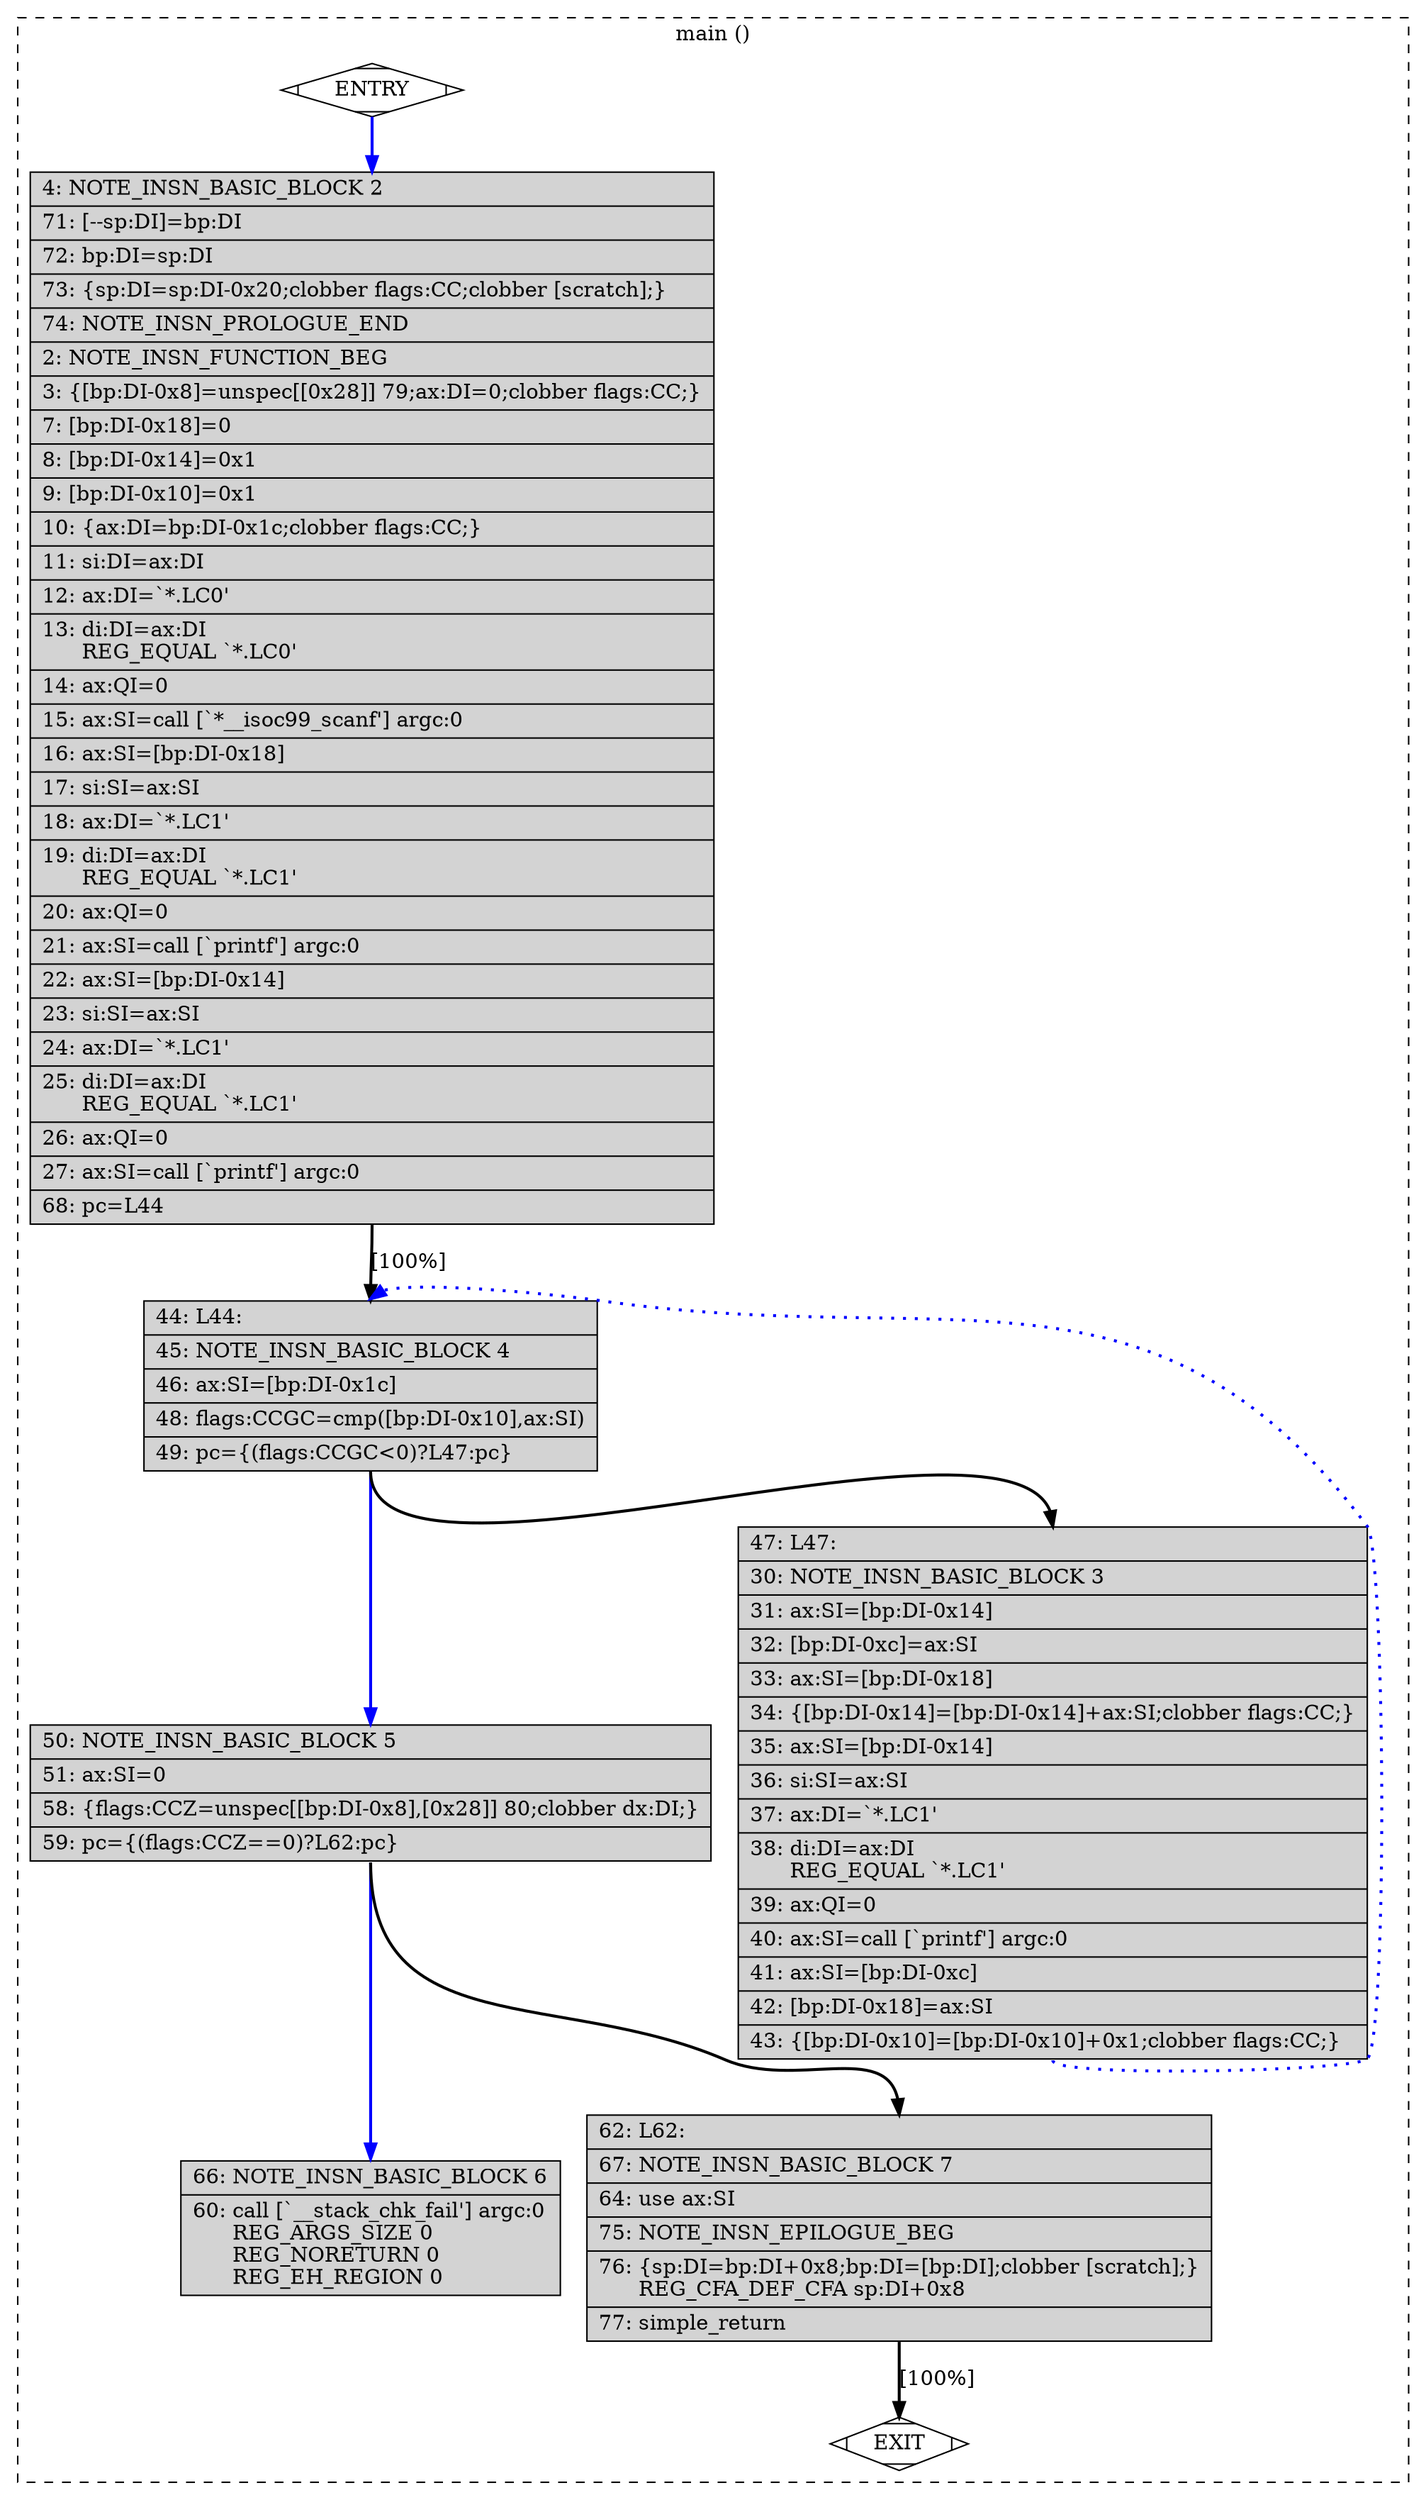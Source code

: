 digraph "a-fibo.c.305r.jump2" {
overlap=false;
subgraph "cluster_main" {
	style="dashed";
	color="black";
	label="main ()";
	fn_0_basic_block_0 [shape=Mdiamond,style=filled,fillcolor=white,label="ENTRY"];

	fn_0_basic_block_2 [shape=record,style=filled,fillcolor=lightgrey,label="{\ \ \ \ 4:\ NOTE_INSN_BASIC_BLOCK\ 2\l\
|\ \ \ 71:\ [--sp:DI]=bp:DI\l\
|\ \ \ 72:\ bp:DI=sp:DI\l\
|\ \ \ 73:\ \{sp:DI=sp:DI-0x20;clobber\ flags:CC;clobber\ [scratch];\}\l\
|\ \ \ 74:\ NOTE_INSN_PROLOGUE_END\l\
|\ \ \ \ 2:\ NOTE_INSN_FUNCTION_BEG\l\
|\ \ \ \ 3:\ \{[bp:DI-0x8]=unspec[[0x28]]\ 79;ax:DI=0;clobber\ flags:CC;\}\l\
|\ \ \ \ 7:\ [bp:DI-0x18]=0\l\
|\ \ \ \ 8:\ [bp:DI-0x14]=0x1\l\
|\ \ \ \ 9:\ [bp:DI-0x10]=0x1\l\
|\ \ \ 10:\ \{ax:DI=bp:DI-0x1c;clobber\ flags:CC;\}\l\
|\ \ \ 11:\ si:DI=ax:DI\l\
|\ \ \ 12:\ ax:DI=`*.LC0'\l\
|\ \ \ 13:\ di:DI=ax:DI\l\
\ \ \ \ \ \ REG_EQUAL\ `*.LC0'\l\
|\ \ \ 14:\ ax:QI=0\l\
|\ \ \ 15:\ ax:SI=call\ [`*__isoc99_scanf']\ argc:0\l\
|\ \ \ 16:\ ax:SI=[bp:DI-0x18]\l\
|\ \ \ 17:\ si:SI=ax:SI\l\
|\ \ \ 18:\ ax:DI=`*.LC1'\l\
|\ \ \ 19:\ di:DI=ax:DI\l\
\ \ \ \ \ \ REG_EQUAL\ `*.LC1'\l\
|\ \ \ 20:\ ax:QI=0\l\
|\ \ \ 21:\ ax:SI=call\ [`printf']\ argc:0\l\
|\ \ \ 22:\ ax:SI=[bp:DI-0x14]\l\
|\ \ \ 23:\ si:SI=ax:SI\l\
|\ \ \ 24:\ ax:DI=`*.LC1'\l\
|\ \ \ 25:\ di:DI=ax:DI\l\
\ \ \ \ \ \ REG_EQUAL\ `*.LC1'\l\
|\ \ \ 26:\ ax:QI=0\l\
|\ \ \ 27:\ ax:SI=call\ [`printf']\ argc:0\l\
|\ \ \ 68:\ pc=L44\l\
}"];

	fn_0_basic_block_4 [shape=record,style=filled,fillcolor=lightgrey,label="{\ \ \ 44:\ L44:\l\
|\ \ \ 45:\ NOTE_INSN_BASIC_BLOCK\ 4\l\
|\ \ \ 46:\ ax:SI=[bp:DI-0x1c]\l\
|\ \ \ 48:\ flags:CCGC=cmp([bp:DI-0x10],ax:SI)\l\
|\ \ \ 49:\ pc=\{(flags:CCGC\<0)?L47:pc\}\l\
}"];

	fn_0_basic_block_5 [shape=record,style=filled,fillcolor=lightgrey,label="{\ \ \ 50:\ NOTE_INSN_BASIC_BLOCK\ 5\l\
|\ \ \ 51:\ ax:SI=0\l\
|\ \ \ 58:\ \{flags:CCZ=unspec[[bp:DI-0x8],[0x28]]\ 80;clobber\ dx:DI;\}\l\
|\ \ \ 59:\ pc=\{(flags:CCZ==0)?L62:pc\}\l\
}"];

	fn_0_basic_block_6 [shape=record,style=filled,fillcolor=lightgrey,label="{\ \ \ 66:\ NOTE_INSN_BASIC_BLOCK\ 6\l\
|\ \ \ 60:\ call\ [`__stack_chk_fail']\ argc:0\l\
\ \ \ \ \ \ REG_ARGS_SIZE\ 0\l\
\ \ \ \ \ \ REG_NORETURN\ 0\l\
\ \ \ \ \ \ REG_EH_REGION\ 0\l\
}"];

	fn_0_basic_block_7 [shape=record,style=filled,fillcolor=lightgrey,label="{\ \ \ 62:\ L62:\l\
|\ \ \ 67:\ NOTE_INSN_BASIC_BLOCK\ 7\l\
|\ \ \ 64:\ use\ ax:SI\l\
|\ \ \ 75:\ NOTE_INSN_EPILOGUE_BEG\l\
|\ \ \ 76:\ \{sp:DI=bp:DI+0x8;bp:DI=[bp:DI];clobber\ [scratch];\}\l\
\ \ \ \ \ \ REG_CFA_DEF_CFA\ sp:DI+0x8\l\
|\ \ \ 77:\ simple_return\l\
}"];

	fn_0_basic_block_3 [shape=record,style=filled,fillcolor=lightgrey,label="{\ \ \ 47:\ L47:\l\
|\ \ \ 30:\ NOTE_INSN_BASIC_BLOCK\ 3\l\
|\ \ \ 31:\ ax:SI=[bp:DI-0x14]\l\
|\ \ \ 32:\ [bp:DI-0xc]=ax:SI\l\
|\ \ \ 33:\ ax:SI=[bp:DI-0x18]\l\
|\ \ \ 34:\ \{[bp:DI-0x14]=[bp:DI-0x14]+ax:SI;clobber\ flags:CC;\}\l\
|\ \ \ 35:\ ax:SI=[bp:DI-0x14]\l\
|\ \ \ 36:\ si:SI=ax:SI\l\
|\ \ \ 37:\ ax:DI=`*.LC1'\l\
|\ \ \ 38:\ di:DI=ax:DI\l\
\ \ \ \ \ \ REG_EQUAL\ `*.LC1'\l\
|\ \ \ 39:\ ax:QI=0\l\
|\ \ \ 40:\ ax:SI=call\ [`printf']\ argc:0\l\
|\ \ \ 41:\ ax:SI=[bp:DI-0xc]\l\
|\ \ \ 42:\ [bp:DI-0x18]=ax:SI\l\
|\ \ \ 43:\ \{[bp:DI-0x10]=[bp:DI-0x10]+0x1;clobber\ flags:CC;\}\l\
}"];

	fn_0_basic_block_1 [shape=Mdiamond,style=filled,fillcolor=white,label="EXIT"];

	fn_0_basic_block_0:s -> fn_0_basic_block_2:n [style="solid,bold",color=blue,weight=100,constraint=true];
	fn_0_basic_block_2:s -> fn_0_basic_block_4:n [style="solid,bold",color=black,weight=10,constraint=true,label="[100%]"];
	fn_0_basic_block_3:s -> fn_0_basic_block_4:n [style="dotted,bold",color=blue,weight=10,constraint=false];
	fn_0_basic_block_4:s -> fn_0_basic_block_3:n [style="solid,bold",color=black,weight=10,constraint=true];
	fn_0_basic_block_4:s -> fn_0_basic_block_5:n [style="solid,bold",color=blue,weight=100,constraint=true];
	fn_0_basic_block_5:s -> fn_0_basic_block_7:n [style="solid,bold",color=black,weight=10,constraint=true];
	fn_0_basic_block_5:s -> fn_0_basic_block_6:n [style="solid,bold",color=blue,weight=100,constraint=true];
	fn_0_basic_block_7:s -> fn_0_basic_block_1:n [style="solid,bold",color=black,weight=10,constraint=true,label="[100%]"];
	fn_0_basic_block_0:s -> fn_0_basic_block_1:n [style="invis",constraint=true];
}
}
